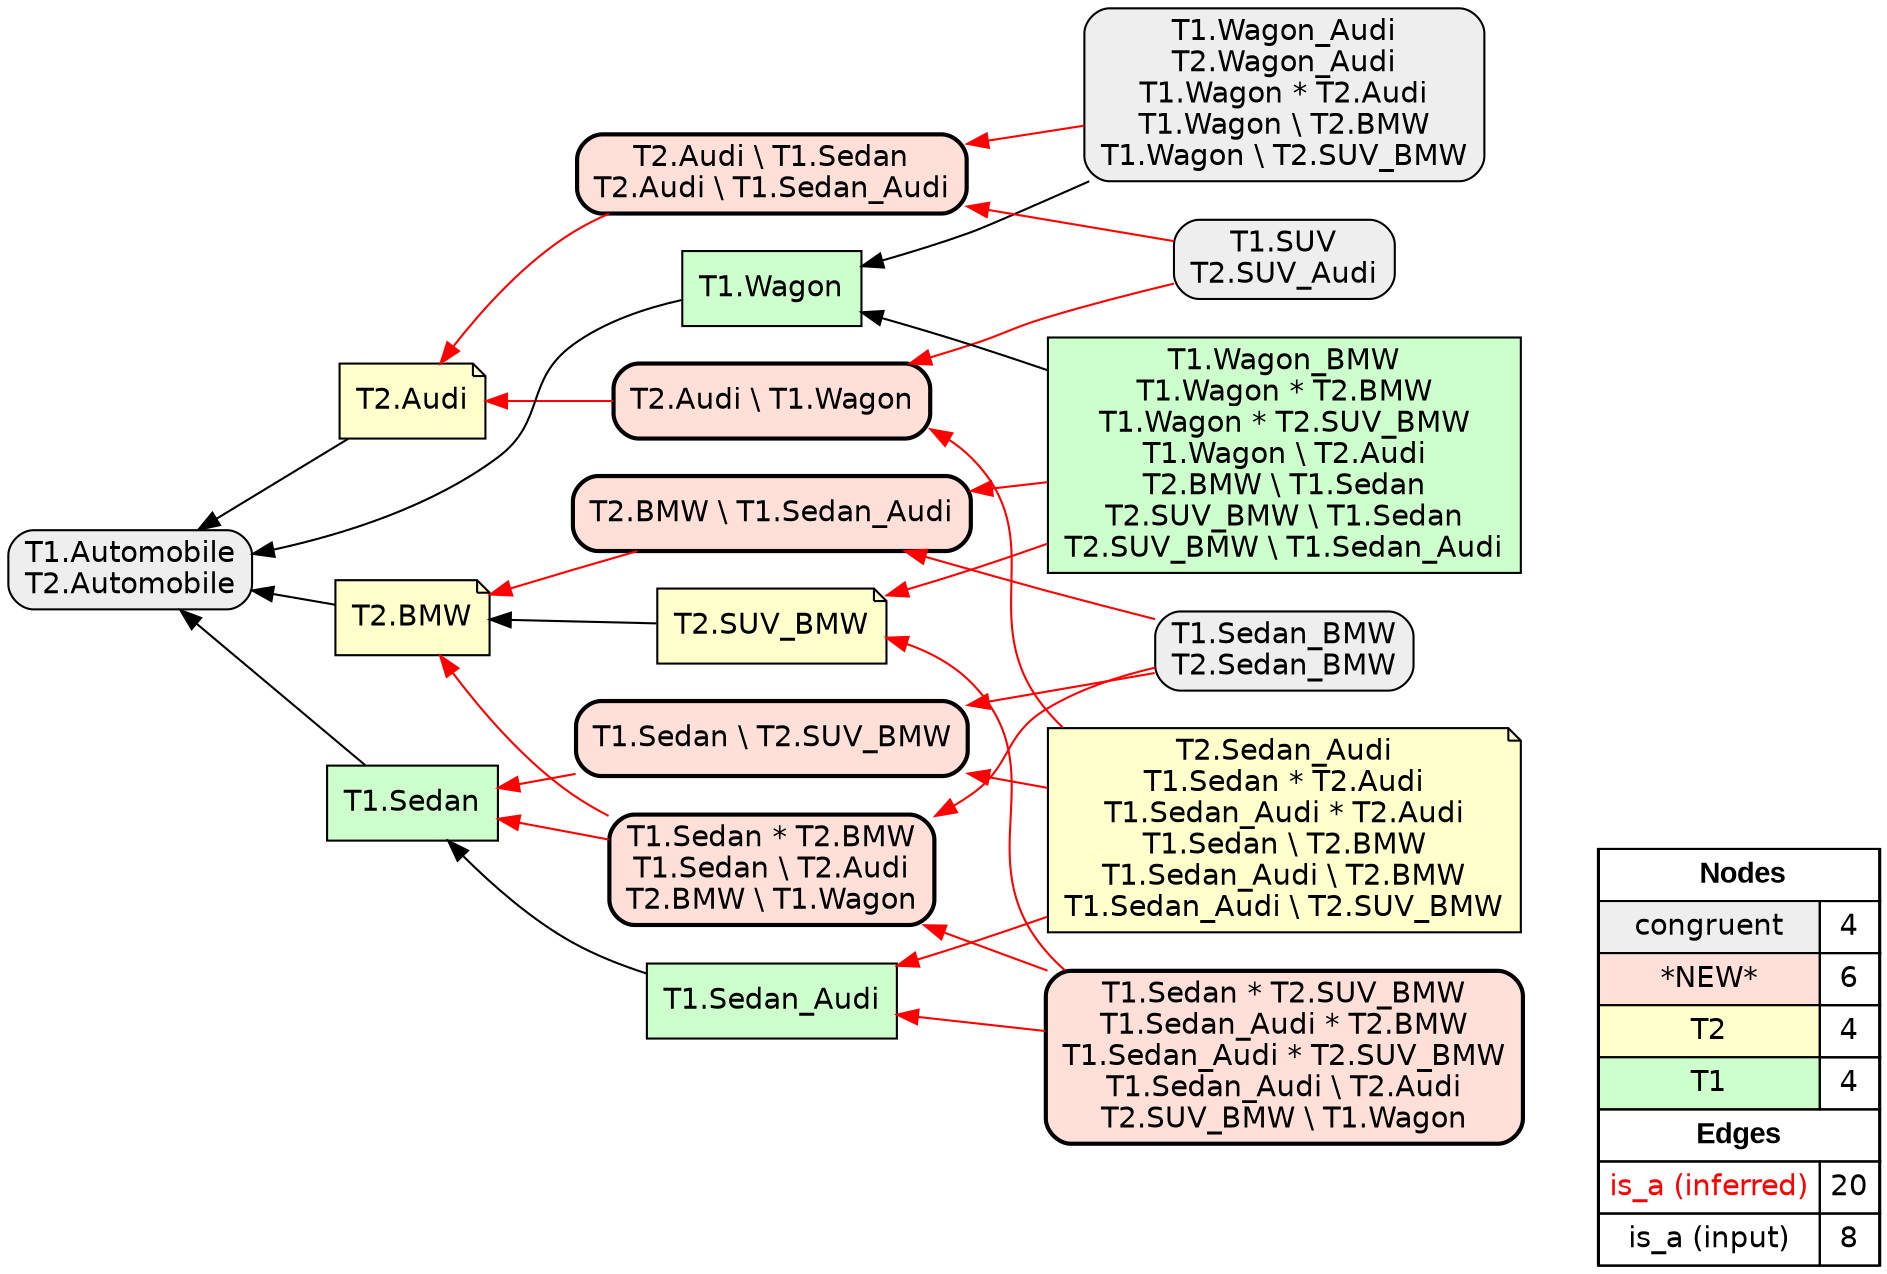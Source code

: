 digraph{
rankdir=RL
node[shape=box style="filled,rounded" fillcolor="#EEEEEE" fontname="helvetica"] 
"T1.Automobile\nT2.Automobile"
"T1.Sedan_BMW\nT2.Sedan_BMW"
"T1.Wagon_Audi\nT2.Wagon_Audi\nT1.Wagon * T2.Audi\nT1.Wagon \\ T2.BMW\nT1.Wagon \\ T2.SUV_BMW"
"T1.SUV\nT2.SUV_Audi"
node[shape=box style="filled,rounded,bold" fillcolor="#FFE0D8" fontname="helvetica"] 
"T2.Audi \\ T1.Wagon"
"T1.Sedan * T2.SUV_BMW\nT1.Sedan_Audi * T2.BMW\nT1.Sedan_Audi * T2.SUV_BMW\nT1.Sedan_Audi \\ T2.Audi\nT2.SUV_BMW \\ T1.Wagon"
"T2.Audi \\ T1.Sedan\nT2.Audi \\ T1.Sedan_Audi"
"T2.BMW \\ T1.Sedan_Audi"
"T1.Sedan * T2.BMW\nT1.Sedan \\ T2.Audi\nT2.BMW \\ T1.Wagon"
"T1.Sedan \\ T2.SUV_BMW"
node[shape=note style=filled fillcolor="#FFFFCC" fontname="helvetica"] 
"T2.Audi"
"T2.SUV_BMW"
"T2.BMW"
"T2.Sedan_Audi\nT1.Sedan * T2.Audi\nT1.Sedan_Audi * T2.Audi\nT1.Sedan \\ T2.BMW\nT1.Sedan_Audi \\ T2.BMW\nT1.Sedan_Audi \\ T2.SUV_BMW"
node[shape=box style=filled fillcolor="#CCFFCC" fontname="helvetica"] 
"T1.Wagon_BMW\nT1.Wagon * T2.BMW\nT1.Wagon * T2.SUV_BMW\nT1.Wagon \\ T2.Audi\nT2.BMW \\ T1.Sedan\nT2.SUV_BMW \\ T1.Sedan\nT2.SUV_BMW \\ T1.Sedan_Audi"
"T1.Wagon"
"T1.Sedan_Audi"
"T1.Sedan"
edge[arrowhead=normal style=dotted color="#000000" constraint=true penwidth=1]
edge[arrowhead=normal style=solid color="#FF0000" constraint=true penwidth=1]
"T1.SUV\nT2.SUV_Audi" -> "T2.Audi \\ T1.Sedan\nT2.Audi \\ T1.Sedan_Audi"
"T2.BMW \\ T1.Sedan_Audi" -> "T2.BMW"
"T1.Sedan \\ T2.SUV_BMW" -> "T1.Sedan"
"T1.Sedan_BMW\nT2.Sedan_BMW" -> "T2.BMW \\ T1.Sedan_Audi"
"T1.Wagon_Audi\nT2.Wagon_Audi\nT1.Wagon * T2.Audi\nT1.Wagon \\ T2.BMW\nT1.Wagon \\ T2.SUV_BMW" -> "T2.Audi \\ T1.Sedan\nT2.Audi \\ T1.Sedan_Audi"
"T1.Sedan * T2.SUV_BMW\nT1.Sedan_Audi * T2.BMW\nT1.Sedan_Audi * T2.SUV_BMW\nT1.Sedan_Audi \\ T2.Audi\nT2.SUV_BMW \\ T1.Wagon" -> "T1.Sedan * T2.BMW\nT1.Sedan \\ T2.Audi\nT2.BMW \\ T1.Wagon"
"T2.Sedan_Audi\nT1.Sedan * T2.Audi\nT1.Sedan_Audi * T2.Audi\nT1.Sedan \\ T2.BMW\nT1.Sedan_Audi \\ T2.BMW\nT1.Sedan_Audi \\ T2.SUV_BMW" -> "T2.Audi \\ T1.Wagon"
"T1.Sedan * T2.SUV_BMW\nT1.Sedan_Audi * T2.BMW\nT1.Sedan_Audi * T2.SUV_BMW\nT1.Sedan_Audi \\ T2.Audi\nT2.SUV_BMW \\ T1.Wagon" -> "T2.SUV_BMW"
"T1.Sedan * T2.BMW\nT1.Sedan \\ T2.Audi\nT2.BMW \\ T1.Wagon" -> "T2.BMW"
"T2.Sedan_Audi\nT1.Sedan * T2.Audi\nT1.Sedan_Audi * T2.Audi\nT1.Sedan \\ T2.BMW\nT1.Sedan_Audi \\ T2.BMW\nT1.Sedan_Audi \\ T2.SUV_BMW" -> "T1.Sedan_Audi"
"T1.SUV\nT2.SUV_Audi" -> "T2.Audi \\ T1.Wagon"
"T1.Sedan_BMW\nT2.Sedan_BMW" -> "T1.Sedan * T2.BMW\nT1.Sedan \\ T2.Audi\nT2.BMW \\ T1.Wagon"
"T1.Sedan_BMW\nT2.Sedan_BMW" -> "T1.Sedan \\ T2.SUV_BMW"
"T1.Sedan * T2.SUV_BMW\nT1.Sedan_Audi * T2.BMW\nT1.Sedan_Audi * T2.SUV_BMW\nT1.Sedan_Audi \\ T2.Audi\nT2.SUV_BMW \\ T1.Wagon" -> "T1.Sedan_Audi"
"T2.Sedan_Audi\nT1.Sedan * T2.Audi\nT1.Sedan_Audi * T2.Audi\nT1.Sedan \\ T2.BMW\nT1.Sedan_Audi \\ T2.BMW\nT1.Sedan_Audi \\ T2.SUV_BMW" -> "T1.Sedan \\ T2.SUV_BMW"
"T2.Audi \\ T1.Sedan\nT2.Audi \\ T1.Sedan_Audi" -> "T2.Audi"
"T1.Sedan * T2.BMW\nT1.Sedan \\ T2.Audi\nT2.BMW \\ T1.Wagon" -> "T1.Sedan"
"T2.Audi \\ T1.Wagon" -> "T2.Audi"
"T1.Wagon_BMW\nT1.Wagon * T2.BMW\nT1.Wagon * T2.SUV_BMW\nT1.Wagon \\ T2.Audi\nT2.BMW \\ T1.Sedan\nT2.SUV_BMW \\ T1.Sedan\nT2.SUV_BMW \\ T1.Sedan_Audi" -> "T2.SUV_BMW"
"T1.Wagon_BMW\nT1.Wagon * T2.BMW\nT1.Wagon * T2.SUV_BMW\nT1.Wagon \\ T2.Audi\nT2.BMW \\ T1.Sedan\nT2.SUV_BMW \\ T1.Sedan\nT2.SUV_BMW \\ T1.Sedan_Audi" -> "T2.BMW \\ T1.Sedan_Audi"
edge[arrowhead=normal style=solid color="#000000" constraint=true penwidth=1]
"T1.Wagon_BMW\nT1.Wagon * T2.BMW\nT1.Wagon * T2.SUV_BMW\nT1.Wagon \\ T2.Audi\nT2.BMW \\ T1.Sedan\nT2.SUV_BMW \\ T1.Sedan\nT2.SUV_BMW \\ T1.Sedan_Audi" -> "T1.Wagon"
"T1.Wagon" -> "T1.Automobile\nT2.Automobile"
"T1.Sedan" -> "T1.Automobile\nT2.Automobile"
"T1.Sedan_Audi" -> "T1.Sedan"
"T2.BMW" -> "T1.Automobile\nT2.Automobile"
"T2.Audi" -> "T1.Automobile\nT2.Automobile"
"T1.Wagon_Audi\nT2.Wagon_Audi\nT1.Wagon * T2.Audi\nT1.Wagon \\ T2.BMW\nT1.Wagon \\ T2.SUV_BMW" -> "T1.Wagon"
"T2.SUV_BMW" -> "T2.BMW"
node[shape=box] 
{rank=source Legend [fillcolor= white margin=0 label=< 
 <TABLE BORDER="0" CELLBORDER="1" CELLSPACING="0" CELLPADDING="4"> 
<TR> <TD COLSPAN="2"><font face="Arial Black"> Nodes</font></TD> </TR> 
<TR> 
 <TD bgcolor="#EEEEEE" fontname="helvetica">congruent</TD> 
 <TD>4</TD> 
 </TR> 
<TR> 
 <TD bgcolor="#FFE0D8" fontname="helvetica">*NEW*</TD> 
 <TD>6</TD> 
 </TR> 
<TR> 
 <TD bgcolor="#FFFFCC" fontname="helvetica">T2</TD> 
 <TD>4</TD> 
 </TR> 
<TR> 
 <TD bgcolor="#CCFFCC" fontname="helvetica">T1</TD> 
 <TD>4</TD> 
 </TR> 
<TR> <TD COLSPAN="2"><font face = "Arial Black"> Edges </font></TD> </TR> 
<TR> 
 <TD><font color ="#FF0000">is_a (inferred)</font></TD><TD>20</TD>
</TR>
<TR> 
 <TD><font color ="#000000">is_a (input)</font></TD><TD>8</TD>
</TR>
</TABLE> 
 >] } 
}